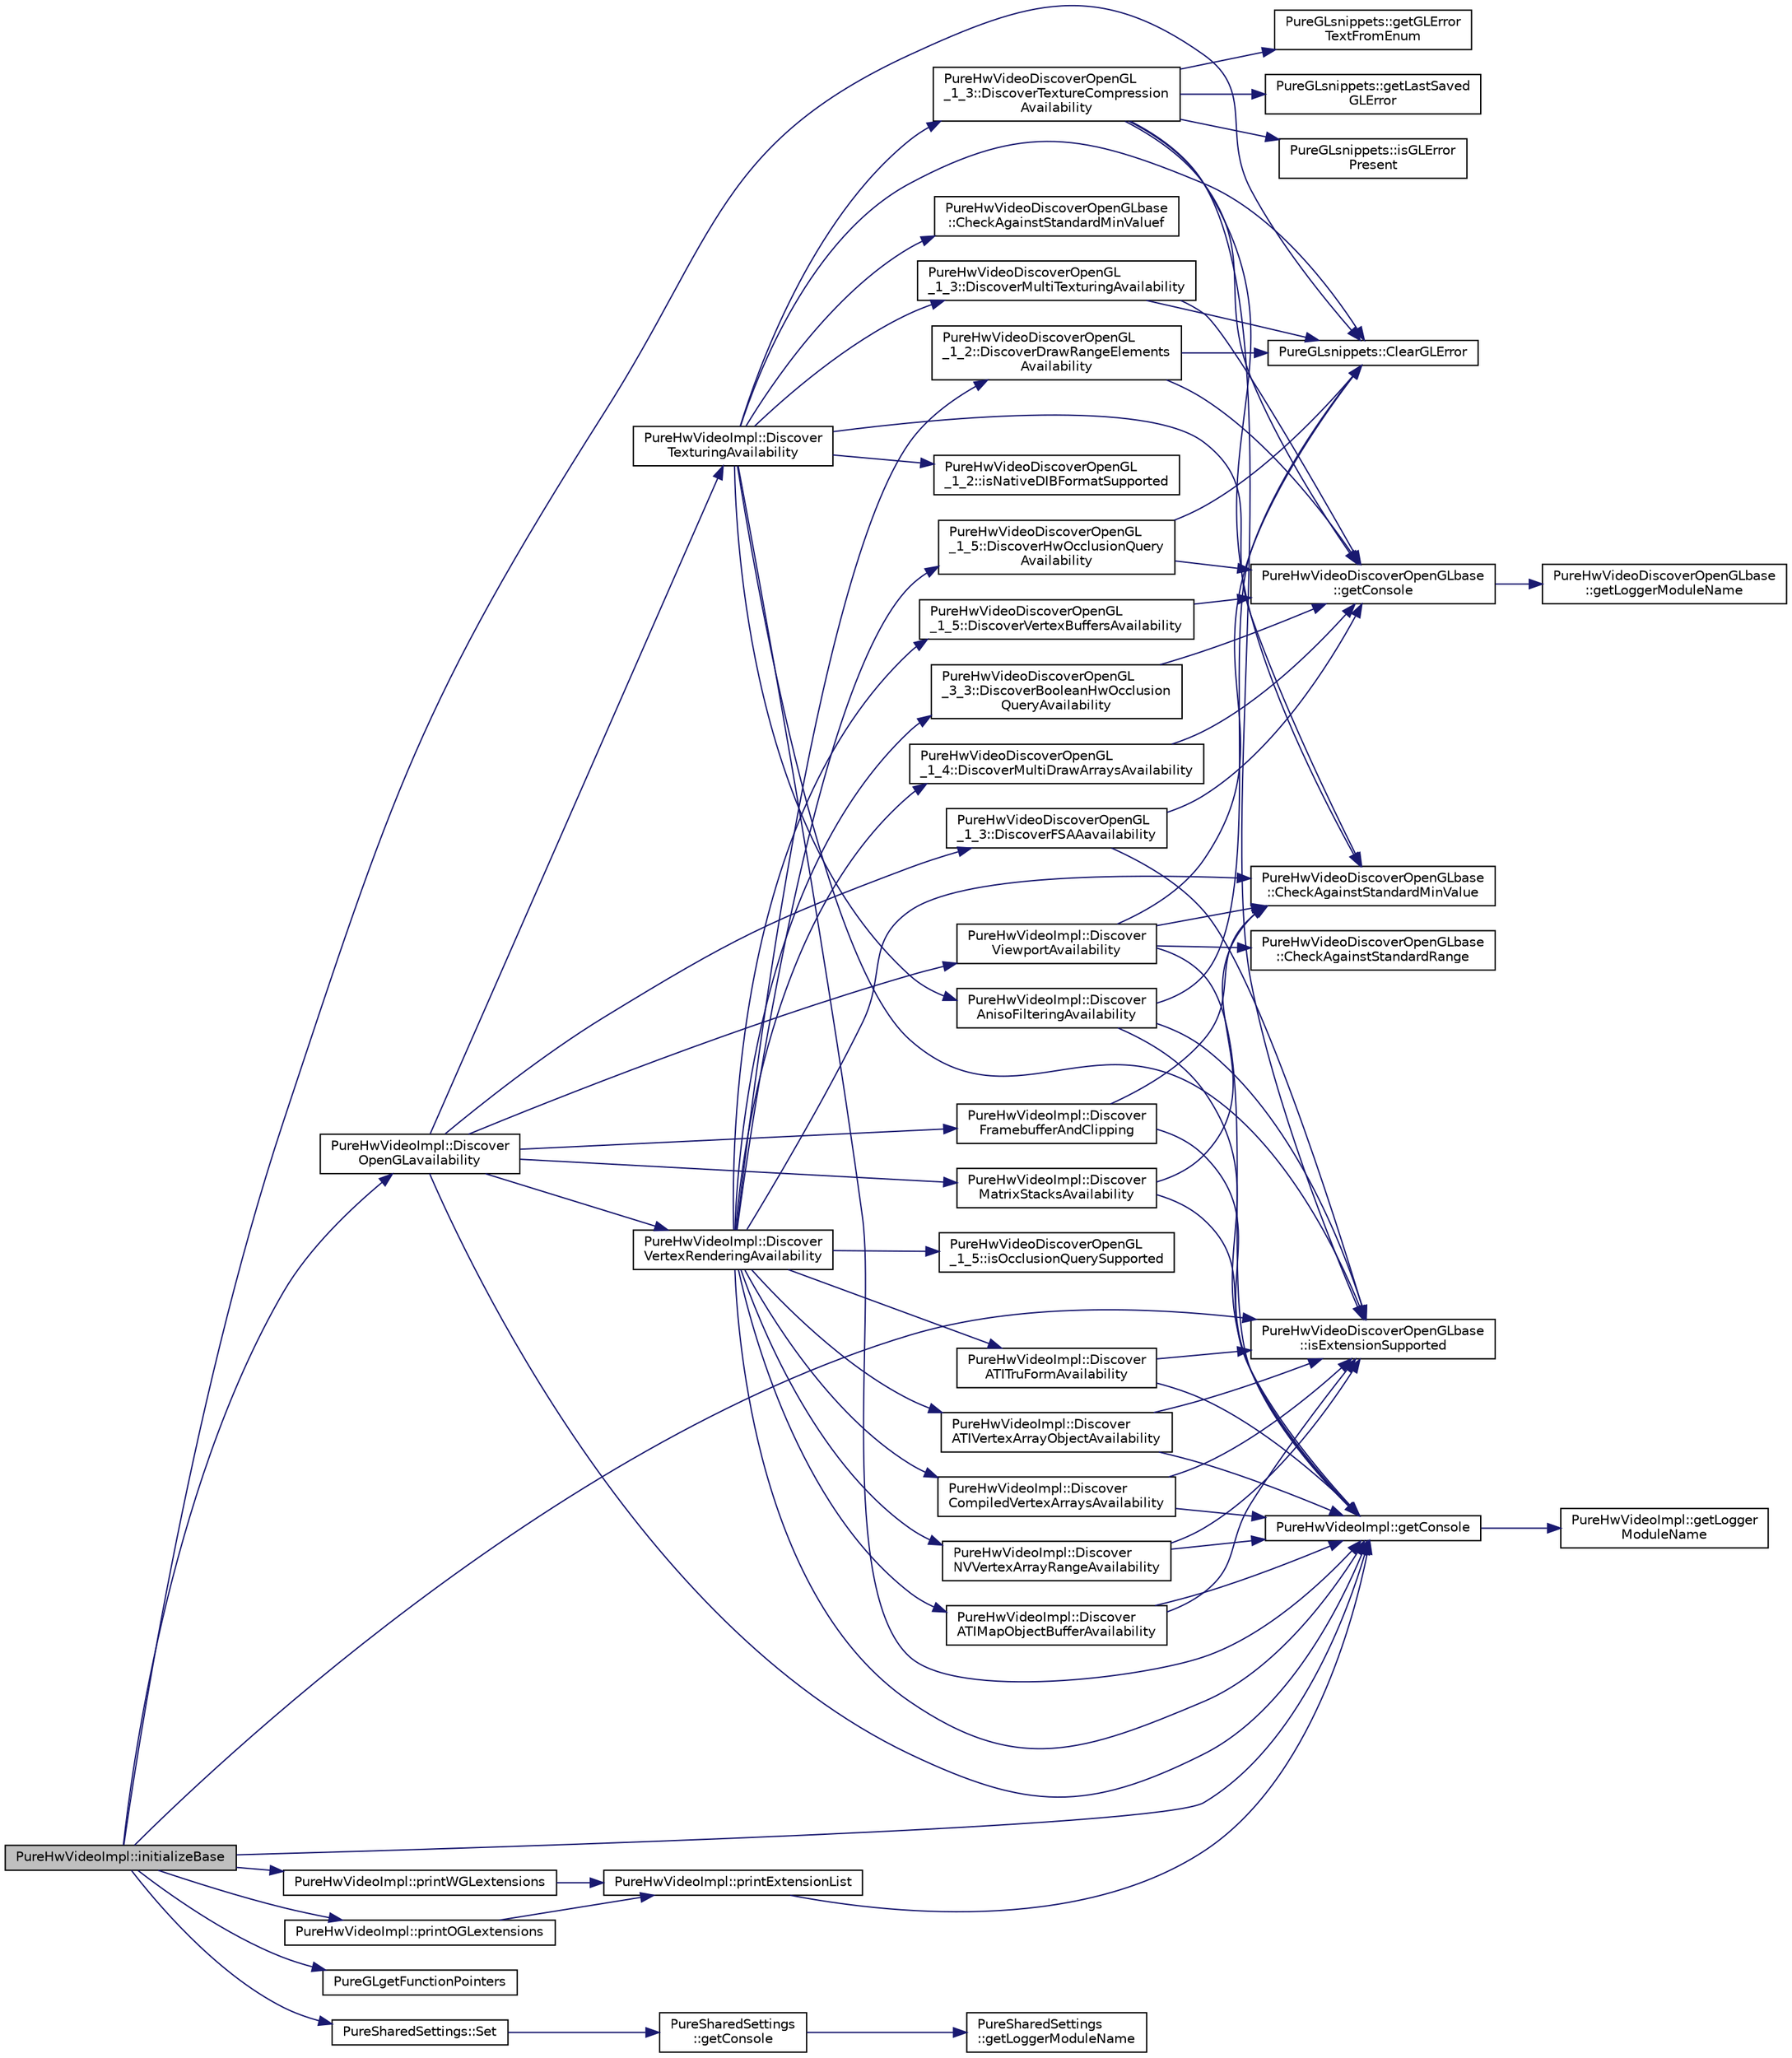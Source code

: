 digraph "PureHwVideoImpl::initializeBase"
{
 // LATEX_PDF_SIZE
  edge [fontname="Helvetica",fontsize="10",labelfontname="Helvetica",labelfontsize="10"];
  node [fontname="Helvetica",fontsize="10",shape=record];
  rankdir="LR";
  Node1 [label="PureHwVideoImpl::initializeBase",height=0.2,width=0.4,color="black", fillcolor="grey75", style="filled", fontcolor="black",tooltip="Does the real initializations."];
  Node1 -> Node2 [color="midnightblue",fontsize="10",style="solid",fontname="Helvetica"];
  Node2 [label="PureGLsnippets::ClearGLError",height=0.2,width=0.4,color="black", fillcolor="white", style="filled",URL="$class_pure_g_lsnippets.html#a861a8137e889cc2e6dd0b81eee84a6c3",tooltip="Clears GL error state."];
  Node1 -> Node3 [color="midnightblue",fontsize="10",style="solid",fontname="Helvetica"];
  Node3 [label="PureHwVideoImpl::Discover\lOpenGLavailability",height=0.2,width=0.4,color="black", fillcolor="white", style="filled",URL="$class_pure_hw_video_impl.html#a3407051670e6c90939e6637ef8d101ce",tooltip=" "];
  Node3 -> Node4 [color="midnightblue",fontsize="10",style="solid",fontname="Helvetica"];
  Node4 [label="PureHwVideoImpl::Discover\lFramebufferAndClipping",height=0.2,width=0.4,color="black", fillcolor="white", style="filled",URL="$class_pure_hw_video_impl.html#a4a0b8e648ab013e6c02b542256ec4bfd",tooltip="Query framebuffer and clipping details."];
  Node4 -> Node5 [color="midnightblue",fontsize="10",style="solid",fontname="Helvetica"];
  Node5 [label="PureHwVideoDiscoverOpenGLbase\l::CheckAgainstStandardMinValue",height=0.2,width=0.4,color="black", fillcolor="white", style="filled",URL="$class_pure_hw_video_discover_open_g_lbase.html#a3246dee68bcc5b5084b6095c3365864a",tooltip="Checks given value against given standard value."];
  Node4 -> Node6 [color="midnightblue",fontsize="10",style="solid",fontname="Helvetica"];
  Node6 [label="PureHwVideoImpl::getConsole",height=0.2,width=0.4,color="black", fillcolor="white", style="filled",URL="$class_pure_hw_video_impl.html#a7802e0a390c5e5141f29d7501443c4c0",tooltip="Returns access to console preset with logger module name as this class."];
  Node6 -> Node7 [color="midnightblue",fontsize="10",style="solid",fontname="Helvetica"];
  Node7 [label="PureHwVideoImpl::getLogger\lModuleName",height=0.2,width=0.4,color="black", fillcolor="white", style="filled",URL="$class_pure_hw_video_impl.html#a5bcc6bdf054e4c31881ba937f6c908f2",tooltip="Returns the logger module name of this class."];
  Node3 -> Node8 [color="midnightblue",fontsize="10",style="solid",fontname="Helvetica"];
  Node8 [label="PureHwVideoDiscoverOpenGL\l_1_3::DiscoverFSAAavailability",height=0.2,width=0.4,color="black", fillcolor="white", style="filled",URL="$class_pure_hw_video_discover_open_g_l__1__3.html#aebba2fb2f30ade71ad4dfd3250bcecd2",tooltip="Query FSAA availability."];
  Node8 -> Node9 [color="midnightblue",fontsize="10",style="solid",fontname="Helvetica"];
  Node9 [label="PureHwVideoDiscoverOpenGLbase\l::getConsole",height=0.2,width=0.4,color="black", fillcolor="white", style="filled",URL="$class_pure_hw_video_discover_open_g_lbase.html#a29adfda3b524c247a5cd7a1979f35df5",tooltip="Returns access to console preset with logger module name as this class."];
  Node9 -> Node10 [color="midnightblue",fontsize="10",style="solid",fontname="Helvetica"];
  Node10 [label="PureHwVideoDiscoverOpenGLbase\l::getLoggerModuleName",height=0.2,width=0.4,color="black", fillcolor="white", style="filled",URL="$class_pure_hw_video_discover_open_g_lbase.html#a34d22bb4f5d5999a3dc713ba1b004efe",tooltip="Returns the logger module name of this class."];
  Node8 -> Node11 [color="midnightblue",fontsize="10",style="solid",fontname="Helvetica"];
  Node11 [label="PureHwVideoDiscoverOpenGLbase\l::isExtensionSupported",height=0.2,width=0.4,color="black", fillcolor="white", style="filled",URL="$class_pure_hw_video_discover_open_g_lbase.html#a67f0959c377517a38b9a4b94416ff3a2",tooltip="Is the given extension supported?"];
  Node3 -> Node12 [color="midnightblue",fontsize="10",style="solid",fontname="Helvetica"];
  Node12 [label="PureHwVideoImpl::Discover\lMatrixStacksAvailability",height=0.2,width=0.4,color="black", fillcolor="white", style="filled",URL="$class_pure_hw_video_impl.html#a19f2688220bec157f5638ddf4b1fa1f4",tooltip="Query matrix stacks details."];
  Node12 -> Node5 [color="midnightblue",fontsize="10",style="solid",fontname="Helvetica"];
  Node12 -> Node6 [color="midnightblue",fontsize="10",style="solid",fontname="Helvetica"];
  Node3 -> Node13 [color="midnightblue",fontsize="10",style="solid",fontname="Helvetica"];
  Node13 [label="PureHwVideoImpl::Discover\lTexturingAvailability",height=0.2,width=0.4,color="black", fillcolor="white", style="filled",URL="$class_pure_hw_video_impl.html#ace2ea76a9eb688300eacfb5da87c791d",tooltip="Query texturing capabilities."];
  Node13 -> Node5 [color="midnightblue",fontsize="10",style="solid",fontname="Helvetica"];
  Node13 -> Node14 [color="midnightblue",fontsize="10",style="solid",fontname="Helvetica"];
  Node14 [label="PureHwVideoDiscoverOpenGLbase\l::CheckAgainstStandardMinValuef",height=0.2,width=0.4,color="black", fillcolor="white", style="filled",URL="$class_pure_hw_video_discover_open_g_lbase.html#ad2c3f3a50644f5b194332a3c45baba38",tooltip="Checks given value against given standard value."];
  Node13 -> Node2 [color="midnightblue",fontsize="10",style="solid",fontname="Helvetica"];
  Node13 -> Node15 [color="midnightblue",fontsize="10",style="solid",fontname="Helvetica"];
  Node15 [label="PureHwVideoImpl::Discover\lAnisoFilteringAvailability",height=0.2,width=0.4,color="black", fillcolor="white", style="filled",URL="$class_pure_hw_video_impl.html#a5ce6c30a016b640acfb13d7a3c6343fa",tooltip="Query anisotropic filtering availability."];
  Node15 -> Node2 [color="midnightblue",fontsize="10",style="solid",fontname="Helvetica"];
  Node15 -> Node6 [color="midnightblue",fontsize="10",style="solid",fontname="Helvetica"];
  Node15 -> Node11 [color="midnightblue",fontsize="10",style="solid",fontname="Helvetica"];
  Node13 -> Node16 [color="midnightblue",fontsize="10",style="solid",fontname="Helvetica"];
  Node16 [label="PureHwVideoDiscoverOpenGL\l_1_3::DiscoverMultiTexturingAvailability",height=0.2,width=0.4,color="black", fillcolor="white", style="filled",URL="$class_pure_hw_video_discover_open_g_l__1__3.html#a676203be476ccf4fcc379f7eaf38600a",tooltip="Query multitexturing availability."];
  Node16 -> Node2 [color="midnightblue",fontsize="10",style="solid",fontname="Helvetica"];
  Node16 -> Node9 [color="midnightblue",fontsize="10",style="solid",fontname="Helvetica"];
  Node13 -> Node17 [color="midnightblue",fontsize="10",style="solid",fontname="Helvetica"];
  Node17 [label="PureHwVideoDiscoverOpenGL\l_1_3::DiscoverTextureCompression\lAvailability",height=0.2,width=0.4,color="black", fillcolor="white", style="filled",URL="$class_pure_hw_video_discover_open_g_l__1__3.html#a82dc05d50ada5ae79ace7ac9217f49ea",tooltip="Query texture compression availability."];
  Node17 -> Node5 [color="midnightblue",fontsize="10",style="solid",fontname="Helvetica"];
  Node17 -> Node9 [color="midnightblue",fontsize="10",style="solid",fontname="Helvetica"];
  Node17 -> Node18 [color="midnightblue",fontsize="10",style="solid",fontname="Helvetica"];
  Node18 [label="PureGLsnippets::getGLError\lTextFromEnum",height=0.2,width=0.4,color="black", fillcolor="white", style="filled",URL="$class_pure_g_lsnippets.html#ac9c5e3570d082ea2c1f51b185e238641",tooltip="Gets the string representation of the given GL error."];
  Node17 -> Node19 [color="midnightblue",fontsize="10",style="solid",fontname="Helvetica"];
  Node19 [label="PureGLsnippets::getLastSaved\lGLError",height=0.2,width=0.4,color="black", fillcolor="white", style="filled",URL="$class_pure_g_lsnippets.html#a65daf410252a99c8a322fea26bd4caf1",tooltip="Gets the last saved GL error."];
  Node17 -> Node11 [color="midnightblue",fontsize="10",style="solid",fontname="Helvetica"];
  Node17 -> Node20 [color="midnightblue",fontsize="10",style="solid",fontname="Helvetica"];
  Node20 [label="PureGLsnippets::isGLError\lPresent",height=0.2,width=0.4,color="black", fillcolor="white", style="filled",URL="$class_pure_g_lsnippets.html#a9901675747b09835eb82ddbad3a91fa5",tooltip="Gets whether there is an error in OpenGL or not."];
  Node13 -> Node6 [color="midnightblue",fontsize="10",style="solid",fontname="Helvetica"];
  Node13 -> Node11 [color="midnightblue",fontsize="10",style="solid",fontname="Helvetica"];
  Node13 -> Node21 [color="midnightblue",fontsize="10",style="solid",fontname="Helvetica"];
  Node21 [label="PureHwVideoDiscoverOpenGL\l_1_2::isNativeDIBFormatSupported",height=0.2,width=0.4,color="black", fillcolor="white", style="filled",URL="$class_pure_hw_video_discover_open_g_l__1__2.html#addf353267dd6bbe326c58c3c35ba9bc2",tooltip="Gets whether uploading of native DIBs (BGRA) is supported or not."];
  Node3 -> Node22 [color="midnightblue",fontsize="10",style="solid",fontname="Helvetica"];
  Node22 [label="PureHwVideoImpl::Discover\lVertexRenderingAvailability",height=0.2,width=0.4,color="black", fillcolor="white", style="filled",URL="$class_pure_hw_video_impl.html#a331b319709e4a258e1590772cde28362",tooltip="Query vertex rendering specific features availability."];
  Node22 -> Node5 [color="midnightblue",fontsize="10",style="solid",fontname="Helvetica"];
  Node22 -> Node23 [color="midnightblue",fontsize="10",style="solid",fontname="Helvetica"];
  Node23 [label="PureHwVideoImpl::Discover\lATIMapObjectBufferAvailability",height=0.2,width=0.4,color="black", fillcolor="white", style="filled",URL="$class_pure_hw_video_impl.html#ae4e37805871e9f6518c2a81ef1fd4505",tooltip="Query ATI map object buffer availability."];
  Node23 -> Node6 [color="midnightblue",fontsize="10",style="solid",fontname="Helvetica"];
  Node23 -> Node11 [color="midnightblue",fontsize="10",style="solid",fontname="Helvetica"];
  Node22 -> Node24 [color="midnightblue",fontsize="10",style="solid",fontname="Helvetica"];
  Node24 [label="PureHwVideoImpl::Discover\lATITruFormAvailability",height=0.2,width=0.4,color="black", fillcolor="white", style="filled",URL="$class_pure_hw_video_impl.html#a2453bf0ae59b8d8c0620d2e3a91cdb9f",tooltip="Query ATI TruForm availability."];
  Node24 -> Node6 [color="midnightblue",fontsize="10",style="solid",fontname="Helvetica"];
  Node24 -> Node11 [color="midnightblue",fontsize="10",style="solid",fontname="Helvetica"];
  Node22 -> Node25 [color="midnightblue",fontsize="10",style="solid",fontname="Helvetica"];
  Node25 [label="PureHwVideoImpl::Discover\lATIVertexArrayObjectAvailability",height=0.2,width=0.4,color="black", fillcolor="white", style="filled",URL="$class_pure_hw_video_impl.html#a84eaf65c9e1cd01f30bef97123229ab1",tooltip="Query ATI vertex array object availability."];
  Node25 -> Node6 [color="midnightblue",fontsize="10",style="solid",fontname="Helvetica"];
  Node25 -> Node11 [color="midnightblue",fontsize="10",style="solid",fontname="Helvetica"];
  Node22 -> Node26 [color="midnightblue",fontsize="10",style="solid",fontname="Helvetica"];
  Node26 [label="PureHwVideoDiscoverOpenGL\l_3_3::DiscoverBooleanHwOcclusion\lQueryAvailability",height=0.2,width=0.4,color="black", fillcolor="white", style="filled",URL="$class_pure_hw_video_discover_open_g_l__3__3.html#a48febc802f4ecc73a1e9735cac90c6e7",tooltip="Query boolean HW occlusion query availability."];
  Node26 -> Node9 [color="midnightblue",fontsize="10",style="solid",fontname="Helvetica"];
  Node22 -> Node27 [color="midnightblue",fontsize="10",style="solid",fontname="Helvetica"];
  Node27 [label="PureHwVideoImpl::Discover\lCompiledVertexArraysAvailability",height=0.2,width=0.4,color="black", fillcolor="white", style="filled",URL="$class_pure_hw_video_impl.html#a0a3cc3f4bacb8c2c4d9a3e5986189aa9",tooltip="Query compiled vertex arrays availability."];
  Node27 -> Node6 [color="midnightblue",fontsize="10",style="solid",fontname="Helvetica"];
  Node27 -> Node11 [color="midnightblue",fontsize="10",style="solid",fontname="Helvetica"];
  Node22 -> Node28 [color="midnightblue",fontsize="10",style="solid",fontname="Helvetica"];
  Node28 [label="PureHwVideoDiscoverOpenGL\l_1_2::DiscoverDrawRangeElements\lAvailability",height=0.2,width=0.4,color="black", fillcolor="white", style="filled",URL="$class_pure_hw_video_discover_open_g_l__1__2.html#afd58236782f90413f3e544b681327f4f",tooltip="Query draw range elements availability."];
  Node28 -> Node2 [color="midnightblue",fontsize="10",style="solid",fontname="Helvetica"];
  Node28 -> Node9 [color="midnightblue",fontsize="10",style="solid",fontname="Helvetica"];
  Node22 -> Node29 [color="midnightblue",fontsize="10",style="solid",fontname="Helvetica"];
  Node29 [label="PureHwVideoDiscoverOpenGL\l_1_5::DiscoverHwOcclusionQuery\lAvailability",height=0.2,width=0.4,color="black", fillcolor="white", style="filled",URL="$class_pure_hw_video_discover_open_g_l__1__5.html#ad74b876d497b3efb197ff0a77f15513f",tooltip="Query HW occlusion query availability."];
  Node29 -> Node2 [color="midnightblue",fontsize="10",style="solid",fontname="Helvetica"];
  Node29 -> Node9 [color="midnightblue",fontsize="10",style="solid",fontname="Helvetica"];
  Node22 -> Node30 [color="midnightblue",fontsize="10",style="solid",fontname="Helvetica"];
  Node30 [label="PureHwVideoDiscoverOpenGL\l_1_4::DiscoverMultiDrawArraysAvailability",height=0.2,width=0.4,color="black", fillcolor="white", style="filled",URL="$class_pure_hw_video_discover_open_g_l__1__4.html#ac148f90c43aea0b4d47478ac6c211c6e",tooltip="Query multi draw arrays availability."];
  Node30 -> Node9 [color="midnightblue",fontsize="10",style="solid",fontname="Helvetica"];
  Node22 -> Node31 [color="midnightblue",fontsize="10",style="solid",fontname="Helvetica"];
  Node31 [label="PureHwVideoImpl::Discover\lNVVertexArrayRangeAvailability",height=0.2,width=0.4,color="black", fillcolor="white", style="filled",URL="$class_pure_hw_video_impl.html#ad4bdb3db4f155dffee7a22b1b33138f4",tooltip="Query NV vertex array range availability."];
  Node31 -> Node6 [color="midnightblue",fontsize="10",style="solid",fontname="Helvetica"];
  Node31 -> Node11 [color="midnightblue",fontsize="10",style="solid",fontname="Helvetica"];
  Node22 -> Node32 [color="midnightblue",fontsize="10",style="solid",fontname="Helvetica"];
  Node32 [label="PureHwVideoDiscoverOpenGL\l_1_5::DiscoverVertexBuffersAvailability",height=0.2,width=0.4,color="black", fillcolor="white", style="filled",URL="$class_pure_hw_video_discover_open_g_l__1__5.html#a5bf2b6147c16f424b2a25c1dbed9329f",tooltip="Query vertex buffers availability."];
  Node32 -> Node9 [color="midnightblue",fontsize="10",style="solid",fontname="Helvetica"];
  Node22 -> Node6 [color="midnightblue",fontsize="10",style="solid",fontname="Helvetica"];
  Node22 -> Node33 [color="midnightblue",fontsize="10",style="solid",fontname="Helvetica"];
  Node33 [label="PureHwVideoDiscoverOpenGL\l_1_5::isOcclusionQuerySupported",height=0.2,width=0.4,color="black", fillcolor="white", style="filled",URL="$class_pure_hw_video_discover_open_g_l__1__5.html#a8e54bcdea2361e1a5aee8ed988df82df",tooltip="Gets whether HW occlusion query is supported or not."];
  Node3 -> Node34 [color="midnightblue",fontsize="10",style="solid",fontname="Helvetica"];
  Node34 [label="PureHwVideoImpl::Discover\lViewportAvailability",height=0.2,width=0.4,color="black", fillcolor="white", style="filled",URL="$class_pure_hw_video_impl.html#ab8eb37e2fe932c087bb53f9daaf3d47d",tooltip="Query viewport details."];
  Node34 -> Node5 [color="midnightblue",fontsize="10",style="solid",fontname="Helvetica"];
  Node34 -> Node35 [color="midnightblue",fontsize="10",style="solid",fontname="Helvetica"];
  Node35 [label="PureHwVideoDiscoverOpenGLbase\l::CheckAgainstStandardRange",height=0.2,width=0.4,color="black", fillcolor="white", style="filled",URL="$class_pure_hw_video_discover_open_g_lbase.html#ab7890ed1168f0cf55420b9a578580faf",tooltip="Checks given range against given standard range."];
  Node34 -> Node2 [color="midnightblue",fontsize="10",style="solid",fontname="Helvetica"];
  Node34 -> Node6 [color="midnightblue",fontsize="10",style="solid",fontname="Helvetica"];
  Node3 -> Node6 [color="midnightblue",fontsize="10",style="solid",fontname="Helvetica"];
  Node1 -> Node6 [color="midnightblue",fontsize="10",style="solid",fontname="Helvetica"];
  Node1 -> Node11 [color="midnightblue",fontsize="10",style="solid",fontname="Helvetica"];
  Node1 -> Node36 [color="midnightblue",fontsize="10",style="solid",fontname="Helvetica"];
  Node36 [label="PureHwVideoImpl::printOGLextensions",height=0.2,width=0.4,color="black", fillcolor="white", style="filled",URL="$class_pure_hw_video_impl.html#a455b62a59a700ee794ac07a31a925976",tooltip="Writes OGL extension list to console."];
  Node36 -> Node37 [color="midnightblue",fontsize="10",style="solid",fontname="Helvetica"];
  Node37 [label="PureHwVideoImpl::printExtensionList",height=0.2,width=0.4,color="black", fillcolor="white", style="filled",URL="$class_pure_hw_video_impl.html#ae16bfc14c5e6a703edf6b493c02d5f71",tooltip="Writes the given extensions list to console."];
  Node37 -> Node6 [color="midnightblue",fontsize="10",style="solid",fontname="Helvetica"];
  Node1 -> Node38 [color="midnightblue",fontsize="10",style="solid",fontname="Helvetica"];
  Node38 [label="PureHwVideoImpl::printWGLextensions",height=0.2,width=0.4,color="black", fillcolor="white", style="filled",URL="$class_pure_hw_video_impl.html#ad402a381c341460abc0312e87df1be41",tooltip="Writes WGL extension list to console."];
  Node38 -> Node37 [color="midnightblue",fontsize="10",style="solid",fontname="Helvetica"];
  Node1 -> Node39 [color="midnightblue",fontsize="10",style="solid",fontname="Helvetica"];
  Node39 [label="PureGLgetFunctionPointers",height=0.2,width=0.4,color="black", fillcolor="white", style="filled",URL="$_pure_g_lextension_funcs_8cpp.html#a89c56e62c145b3689e1863955ea2a8c8",tooltip="Queries OpenGL for all non-1.1 GL and WGL function pointers."];
  Node1 -> Node40 [color="midnightblue",fontsize="10",style="solid",fontname="Helvetica"];
  Node40 [label="PureSharedSettings::Set",height=0.2,width=0.4,color="black", fillcolor="white", style="filled",URL="$class_pure_shared_settings.html#a993e7203ed94e39e00debaf6a9383681",tooltip="Sets the specified shared setting."];
  Node40 -> Node41 [color="midnightblue",fontsize="10",style="solid",fontname="Helvetica"];
  Node41 [label="PureSharedSettings\l::getConsole",height=0.2,width=0.4,color="black", fillcolor="white", style="filled",URL="$class_pure_shared_settings.html#ab956bb8d55ea1b5d1cdb03d86db5bd0b",tooltip="Returns access to console preset with logger module name as this class."];
  Node41 -> Node42 [color="midnightblue",fontsize="10",style="solid",fontname="Helvetica"];
  Node42 [label="PureSharedSettings\l::getLoggerModuleName",height=0.2,width=0.4,color="black", fillcolor="white", style="filled",URL="$class_pure_shared_settings.html#ae97a4ddb9604a9a4ebbcc868c2095449",tooltip="Returns the logger module name of this class."];
}
